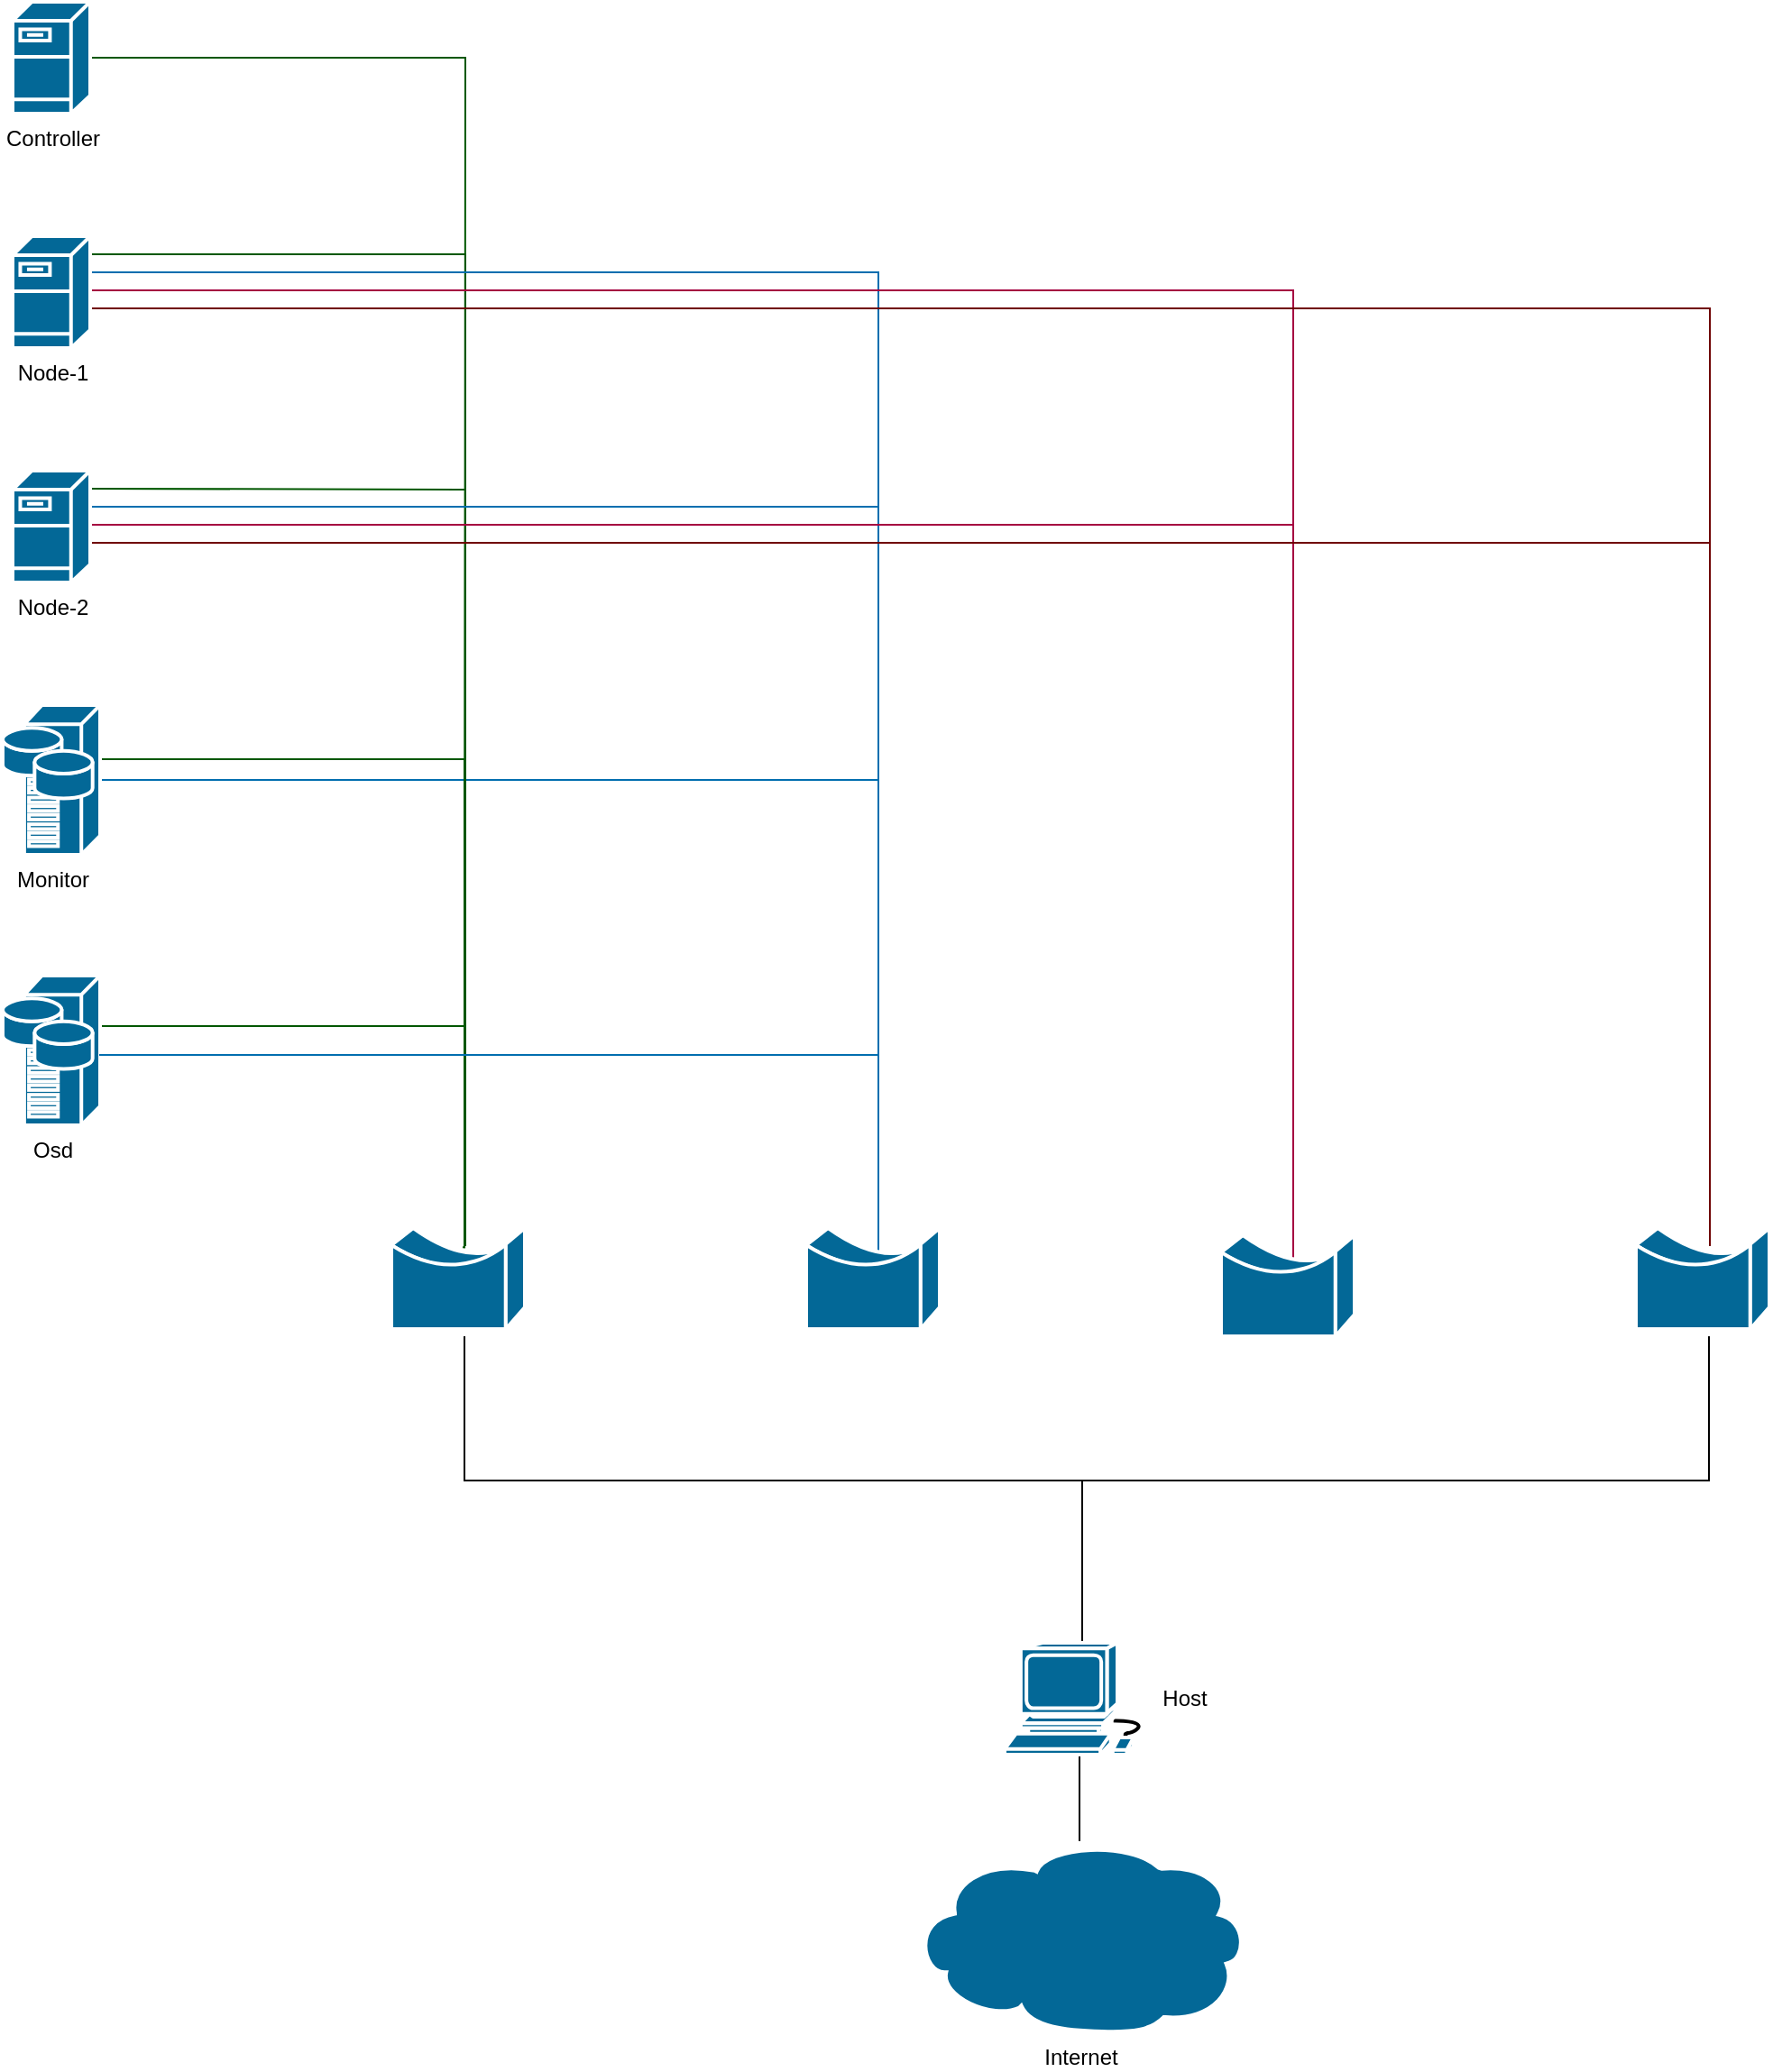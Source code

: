 <mxfile version="23.1.5" type="device">
  <diagram name="Page-1" id="tVYGAZruJ3ZJyB-4YPFU">
    <mxGraphModel dx="1185" dy="685" grid="1" gridSize="10" guides="1" tooltips="1" connect="1" arrows="1" fold="1" page="1" pageScale="1" pageWidth="850" pageHeight="1100" math="0" shadow="0">
      <root>
        <mxCell id="0" />
        <mxCell id="1" parent="0" />
        <mxCell id="3vbM_dQCAWZOY_Gm1ByF-10" style="edgeStyle=orthogonalEdgeStyle;rounded=0;orthogonalLoop=1;jettySize=auto;html=1;fillColor=#008a00;strokeColor=#005700;endArrow=none;endFill=0;" parent="1" source="3vbM_dQCAWZOY_Gm1ByF-1" edge="1">
          <mxGeometry relative="1" as="geometry">
            <mxPoint x="450.5" y="840" as="targetPoint" />
          </mxGeometry>
        </mxCell>
        <mxCell id="3vbM_dQCAWZOY_Gm1ByF-1" value="Controller" style="shape=mxgraph.cisco.servers.fileserver;sketch=0;html=1;pointerEvents=1;dashed=0;fillColor=#036897;strokeColor=#ffffff;strokeWidth=2;verticalLabelPosition=bottom;verticalAlign=top;align=center;outlineConnect=0;" parent="1" vertex="1">
          <mxGeometry x="200" y="150" width="43" height="62" as="geometry" />
        </mxCell>
        <mxCell id="3vbM_dQCAWZOY_Gm1ByF-13" style="edgeStyle=orthogonalEdgeStyle;rounded=0;orthogonalLoop=1;jettySize=auto;html=1;fillColor=#1ba1e2;strokeColor=#006EAF;endArrow=none;endFill=0;" parent="1" source="3vbM_dQCAWZOY_Gm1ByF-2" edge="1">
          <mxGeometry relative="1" as="geometry">
            <Array as="points">
              <mxPoint x="680" y="581" />
            </Array>
            <mxPoint x="680" y="840" as="targetPoint" />
          </mxGeometry>
        </mxCell>
        <mxCell id="sfZTG4VzawOT79SFjWd8-7" style="edgeStyle=orthogonalEdgeStyle;rounded=0;orthogonalLoop=1;jettySize=auto;html=1;fillColor=#008a00;strokeColor=#005700;endArrow=none;endFill=0;" edge="1" parent="1">
          <mxGeometry relative="1" as="geometry">
            <mxPoint x="449.5" y="840.667" as="targetPoint" />
            <mxPoint x="247.0" y="570" as="sourcePoint" />
            <Array as="points">
              <mxPoint x="450.5" y="570" />
              <mxPoint x="450.5" y="841" />
            </Array>
          </mxGeometry>
        </mxCell>
        <mxCell id="3vbM_dQCAWZOY_Gm1ByF-2" value="Monitor" style="shape=mxgraph.cisco.servers.storage_server;sketch=0;html=1;pointerEvents=1;dashed=0;fillColor=#036897;strokeColor=#ffffff;strokeWidth=2;verticalLabelPosition=bottom;verticalAlign=top;align=center;outlineConnect=0;" parent="1" vertex="1">
          <mxGeometry x="194.5" y="540" width="54" height="83" as="geometry" />
        </mxCell>
        <mxCell id="3vbM_dQCAWZOY_Gm1ByF-28" style="edgeStyle=orthogonalEdgeStyle;rounded=0;orthogonalLoop=1;jettySize=auto;html=1;endArrow=none;endFill=0;" parent="1" target="sfZTG4VzawOT79SFjWd8-8" edge="1">
          <mxGeometry relative="1" as="geometry">
            <Array as="points">
              <mxPoint x="450" y="970" />
              <mxPoint x="793" y="970" />
              <mxPoint x="793" y="1111" />
            </Array>
            <mxPoint x="450.5" y="890" as="sourcePoint" />
            <mxPoint x="793" y="1140" as="targetPoint" />
          </mxGeometry>
        </mxCell>
        <mxCell id="3vbM_dQCAWZOY_Gm1ByF-11" style="edgeStyle=orthogonalEdgeStyle;rounded=0;orthogonalLoop=1;jettySize=auto;html=1;fillColor=#008a00;strokeColor=#005700;endArrow=none;endFill=0;" parent="1" source="3vbM_dQCAWZOY_Gm1ByF-4" edge="1">
          <mxGeometry relative="1" as="geometry">
            <Array as="points">
              <mxPoint x="451" y="290" />
            </Array>
            <mxPoint x="451" y="840" as="targetPoint" />
          </mxGeometry>
        </mxCell>
        <mxCell id="3vbM_dQCAWZOY_Gm1ByF-16" style="edgeStyle=orthogonalEdgeStyle;rounded=0;orthogonalLoop=1;jettySize=auto;html=1;endArrow=none;endFill=0;fillColor=#1ba1e2;strokeColor=#006EAF;" parent="1" source="3vbM_dQCAWZOY_Gm1ByF-4" edge="1">
          <mxGeometry relative="1" as="geometry">
            <Array as="points">
              <mxPoint x="680" y="300" />
            </Array>
            <mxPoint x="680" y="840" as="targetPoint" />
          </mxGeometry>
        </mxCell>
        <mxCell id="3vbM_dQCAWZOY_Gm1ByF-17" style="edgeStyle=orthogonalEdgeStyle;rounded=0;orthogonalLoop=1;jettySize=auto;html=1;fillColor=#d80073;strokeColor=#A50040;endArrow=none;endFill=0;" parent="1" edge="1">
          <mxGeometry relative="1" as="geometry">
            <mxPoint x="243" y="310.0" as="sourcePoint" />
            <mxPoint x="909.994" y="840.0" as="targetPoint" />
            <Array as="points">
              <mxPoint x="910" y="310" />
            </Array>
          </mxGeometry>
        </mxCell>
        <mxCell id="3vbM_dQCAWZOY_Gm1ByF-20" style="edgeStyle=orthogonalEdgeStyle;rounded=0;orthogonalLoop=1;jettySize=auto;html=1;fillColor=#a20025;strokeColor=#6F0000;endArrow=none;endFill=0;" parent="1" source="3vbM_dQCAWZOY_Gm1ByF-4" edge="1">
          <mxGeometry relative="1" as="geometry">
            <Array as="points">
              <mxPoint x="1141" y="320" />
            </Array>
            <mxPoint x="1141" y="840" as="targetPoint" />
          </mxGeometry>
        </mxCell>
        <mxCell id="3vbM_dQCAWZOY_Gm1ByF-4" value="Node-1" style="shape=mxgraph.cisco.servers.fileserver;sketch=0;html=1;pointerEvents=1;dashed=0;fillColor=#036897;strokeColor=#ffffff;strokeWidth=2;verticalLabelPosition=bottom;verticalAlign=top;align=center;outlineConnect=0;" parent="1" vertex="1">
          <mxGeometry x="200" y="280" width="43" height="62" as="geometry" />
        </mxCell>
        <mxCell id="3vbM_dQCAWZOY_Gm1ByF-12" style="edgeStyle=orthogonalEdgeStyle;rounded=0;orthogonalLoop=1;jettySize=auto;html=1;fillColor=#008a00;strokeColor=#005700;endArrow=none;endFill=0;" parent="1" edge="1">
          <mxGeometry relative="1" as="geometry">
            <mxPoint x="243" y="420" as="sourcePoint" />
            <mxPoint x="450.503" y="819" as="targetPoint" />
          </mxGeometry>
        </mxCell>
        <mxCell id="3vbM_dQCAWZOY_Gm1ByF-15" style="edgeStyle=orthogonalEdgeStyle;rounded=0;orthogonalLoop=1;jettySize=auto;html=1;fillColor=#1ba1e2;strokeColor=#006EAF;endArrow=none;endFill=0;" parent="1" edge="1">
          <mxGeometry relative="1" as="geometry">
            <mxPoint x="243" y="429.997" as="sourcePoint" />
            <mxPoint x="680.007" y="849.99" as="targetPoint" />
            <Array as="points">
              <mxPoint x="680" y="429.99" />
            </Array>
          </mxGeometry>
        </mxCell>
        <mxCell id="3vbM_dQCAWZOY_Gm1ByF-18" style="edgeStyle=orthogonalEdgeStyle;rounded=0;orthogonalLoop=1;jettySize=auto;html=1;fillColor=#d80073;strokeColor=#A50040;endArrow=none;endFill=0;" parent="1" edge="1">
          <mxGeometry relative="1" as="geometry">
            <mxPoint x="243" y="440" as="sourcePoint" />
            <mxPoint x="910" y="850" as="targetPoint" />
            <Array as="points">
              <mxPoint x="910" y="440" />
            </Array>
          </mxGeometry>
        </mxCell>
        <mxCell id="3vbM_dQCAWZOY_Gm1ByF-19" style="edgeStyle=orthogonalEdgeStyle;rounded=0;orthogonalLoop=1;jettySize=auto;html=1;fillColor=#a20025;strokeColor=#6F0000;endArrow=none;endFill=0;" parent="1" source="3vbM_dQCAWZOY_Gm1ByF-5" edge="1">
          <mxGeometry relative="1" as="geometry">
            <Array as="points">
              <mxPoint x="1141" y="450" />
            </Array>
            <mxPoint x="1141" y="840" as="targetPoint" />
          </mxGeometry>
        </mxCell>
        <mxCell id="3vbM_dQCAWZOY_Gm1ByF-5" value="Node-2" style="shape=mxgraph.cisco.servers.fileserver;sketch=0;html=1;pointerEvents=1;dashed=0;fillColor=#036897;strokeColor=#ffffff;strokeWidth=2;verticalLabelPosition=bottom;verticalAlign=top;align=center;outlineConnect=0;" parent="1" vertex="1">
          <mxGeometry x="200" y="410" width="43" height="62" as="geometry" />
        </mxCell>
        <mxCell id="sfZTG4VzawOT79SFjWd8-6" style="edgeStyle=orthogonalEdgeStyle;rounded=0;orthogonalLoop=1;jettySize=auto;html=1;fillColor=#008a00;strokeColor=#005700;endArrow=none;endFill=0;" edge="1" parent="1">
          <mxGeometry relative="1" as="geometry">
            <mxPoint x="249" y="725" as="sourcePoint" />
            <mxPoint x="450.5" y="835" as="targetPoint" />
            <Array as="points">
              <mxPoint x="249" y="718" />
              <mxPoint x="451" y="718" />
            </Array>
          </mxGeometry>
        </mxCell>
        <mxCell id="3vbM_dQCAWZOY_Gm1ByF-6" value="Osd" style="shape=mxgraph.cisco.servers.storage_server;sketch=0;html=1;pointerEvents=1;dashed=0;fillColor=#036897;strokeColor=#ffffff;strokeWidth=2;verticalLabelPosition=bottom;verticalAlign=top;align=center;outlineConnect=0;" parent="1" vertex="1">
          <mxGeometry x="194.5" y="690" width="54" height="83" as="geometry" />
        </mxCell>
        <mxCell id="3vbM_dQCAWZOY_Gm1ByF-31" style="edgeStyle=orthogonalEdgeStyle;rounded=0;orthogonalLoop=1;jettySize=auto;html=1;endArrow=none;endFill=0;" parent="1" target="sfZTG4VzawOT79SFjWd8-8" edge="1">
          <mxGeometry relative="1" as="geometry">
            <Array as="points">
              <mxPoint x="1140" y="970" />
              <mxPoint x="793" y="970" />
            </Array>
            <mxPoint x="1140.5" y="890" as="sourcePoint" />
            <mxPoint x="793" y="1140" as="targetPoint" />
          </mxGeometry>
        </mxCell>
        <mxCell id="3vbM_dQCAWZOY_Gm1ByF-14" style="edgeStyle=orthogonalEdgeStyle;rounded=0;orthogonalLoop=1;jettySize=auto;html=1;entryX=0.5;entryY=0;entryDx=0;entryDy=0;entryPerimeter=0;endArrow=none;endFill=0;fillColor=#1ba1e2;strokeColor=#006EAF;" parent="1" edge="1">
          <mxGeometry relative="1" as="geometry">
            <Array as="points">
              <mxPoint x="680.5" y="733.5" />
            </Array>
            <mxPoint x="248" y="734" as="sourcePoint" />
            <mxPoint x="680" y="842.5" as="targetPoint" />
          </mxGeometry>
        </mxCell>
        <mxCell id="sfZTG4VzawOT79SFjWd8-1" value="" style="shape=mxgraph.cisco.misc.bridge;html=1;pointerEvents=1;dashed=0;fillColor=#036897;strokeColor=#ffffff;strokeWidth=2;verticalLabelPosition=bottom;verticalAlign=top;align=center;outlineConnect=0;" vertex="1" parent="1">
          <mxGeometry x="1100" y="830" width="74" height="56" as="geometry" />
        </mxCell>
        <mxCell id="sfZTG4VzawOT79SFjWd8-2" value="" style="shape=mxgraph.cisco.misc.bridge;html=1;pointerEvents=1;dashed=0;fillColor=#036897;strokeColor=#ffffff;strokeWidth=2;verticalLabelPosition=bottom;verticalAlign=top;align=center;outlineConnect=0;" vertex="1" parent="1">
          <mxGeometry x="870" y="834" width="74" height="56" as="geometry" />
        </mxCell>
        <mxCell id="sfZTG4VzawOT79SFjWd8-3" value="" style="shape=mxgraph.cisco.misc.bridge;html=1;pointerEvents=1;dashed=0;fillColor=#036897;strokeColor=#ffffff;strokeWidth=2;verticalLabelPosition=bottom;verticalAlign=top;align=center;outlineConnect=0;" vertex="1" parent="1">
          <mxGeometry x="640" y="830" width="74" height="56" as="geometry" />
        </mxCell>
        <mxCell id="sfZTG4VzawOT79SFjWd8-4" value="" style="shape=mxgraph.cisco.misc.bridge;html=1;pointerEvents=1;dashed=0;fillColor=#036897;strokeColor=#ffffff;strokeWidth=2;verticalLabelPosition=bottom;verticalAlign=top;align=center;outlineConnect=0;" vertex="1" parent="1">
          <mxGeometry x="410" y="830" width="74" height="56" as="geometry" />
        </mxCell>
        <mxCell id="sfZTG4VzawOT79SFjWd8-12" style="edgeStyle=orthogonalEdgeStyle;rounded=0;orthogonalLoop=1;jettySize=auto;html=1;endArrow=none;endFill=0;" edge="1" parent="1" source="sfZTG4VzawOT79SFjWd8-8" target="sfZTG4VzawOT79SFjWd8-10">
          <mxGeometry relative="1" as="geometry" />
        </mxCell>
        <mxCell id="sfZTG4VzawOT79SFjWd8-8" value="" style="shape=mxgraph.cisco.computers_and_peripherals.workstation;sketch=0;html=1;pointerEvents=1;dashed=0;fillColor=#036897;strokeColor=#ffffff;strokeWidth=2;verticalLabelPosition=bottom;verticalAlign=top;align=center;outlineConnect=0;" vertex="1" parent="1">
          <mxGeometry x="750" y="1060" width="83" height="62" as="geometry" />
        </mxCell>
        <mxCell id="sfZTG4VzawOT79SFjWd8-10" value="Internet" style="shape=mxgraph.cisco.storage.cloud;sketch=0;html=1;pointerEvents=1;dashed=0;fillColor=#036897;strokeColor=#ffffff;strokeWidth=2;verticalLabelPosition=bottom;verticalAlign=top;align=center;outlineConnect=0;" vertex="1" parent="1">
          <mxGeometry x="698.5" y="1170" width="186" height="106" as="geometry" />
        </mxCell>
        <mxCell id="sfZTG4VzawOT79SFjWd8-11" value="Host" style="text;html=1;align=center;verticalAlign=middle;whiteSpace=wrap;rounded=0;" vertex="1" parent="1">
          <mxGeometry x="820" y="1076" width="60" height="30" as="geometry" />
        </mxCell>
      </root>
    </mxGraphModel>
  </diagram>
</mxfile>
